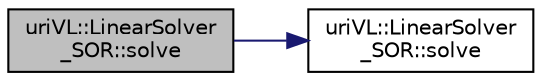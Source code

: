 digraph "uriVL::LinearSolver_SOR::solve"
{
  edge [fontname="Helvetica",fontsize="10",labelfontname="Helvetica",labelfontsize="10"];
  node [fontname="Helvetica",fontsize="10",shape=record];
  rankdir="LR";
  Node1 [label="uriVL::LinearSolver\l_SOR::solve",height=0.2,width=0.4,color="black", fillcolor="grey75", style="filled", fontcolor="black"];
  Node1 -> Node2 [color="midnightblue",fontsize="10",style="solid",fontname="Helvetica"];
  Node2 [label="uriVL::LinearSolver\l_SOR::solve",height=0.2,width=0.4,color="black", fillcolor="white", style="filled",URL="$classuriVL_1_1LinearSolver__SOR.html#ae5089e999259d0894170316da1d47027",tooltip="Solves the SLE for the matrix assigned through the constructor or through a call to setMatrix and the..."];
}
